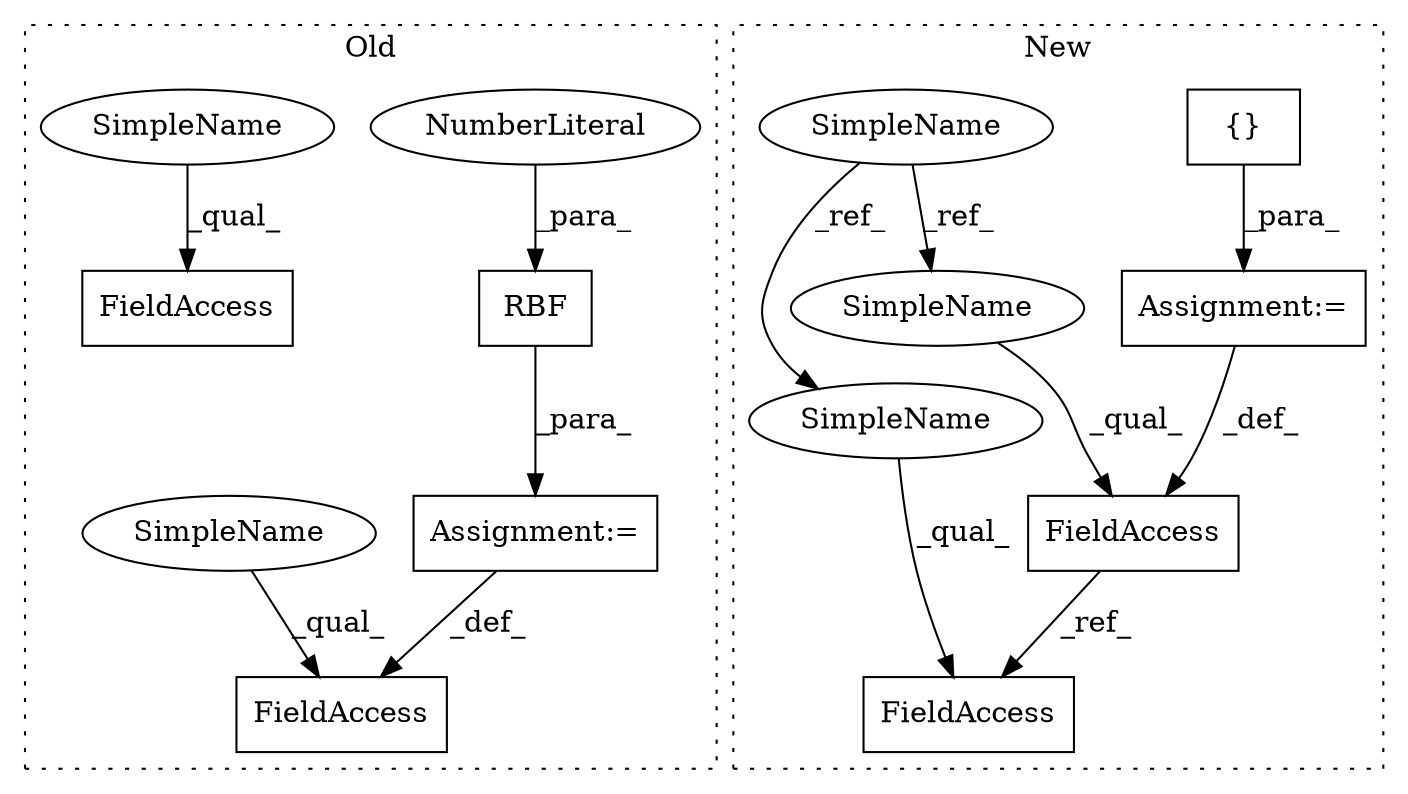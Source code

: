 digraph G {
subgraph cluster0 {
1 [label="RBF" a="32" s="10222,10232" l="4,1" shape="box"];
3 [label="NumberLiteral" a="34" s="10226" l="1" shape="ellipse"];
4 [label="FieldAccess" a="22" s="10177" l="10" shape="box"];
7 [label="FieldAccess" a="22" s="10066" l="11" shape="box"];
9 [label="Assignment:=" a="7" s="10187" l="1" shape="box"];
13 [label="SimpleName" a="42" s="10066" l="4" shape="ellipse"];
14 [label="SimpleName" a="42" s="10177" l="4" shape="ellipse"];
label = "Old";
style="dotted";
}
subgraph cluster1 {
2 [label="{}" a="4" s="10360,10418" l="1,1" shape="box"];
5 [label="FieldAccess" a="22" s="10331" l="11" shape="box"];
6 [label="SimpleName" a="42" s="10250" l="4" shape="ellipse"];
8 [label="FieldAccess" a="22" s="10583" l="11" shape="box"];
10 [label="Assignment:=" a="7" s="10342" l="1" shape="box"];
11 [label="SimpleName" a="42" s="10583" l="4" shape="ellipse"];
12 [label="SimpleName" a="42" s="10331" l="4" shape="ellipse"];
label = "New";
style="dotted";
}
1 -> 9 [label="_para_"];
2 -> 10 [label="_para_"];
3 -> 1 [label="_para_"];
5 -> 8 [label="_ref_"];
6 -> 12 [label="_ref_"];
6 -> 11 [label="_ref_"];
9 -> 4 [label="_def_"];
10 -> 5 [label="_def_"];
11 -> 8 [label="_qual_"];
12 -> 5 [label="_qual_"];
13 -> 7 [label="_qual_"];
14 -> 4 [label="_qual_"];
}